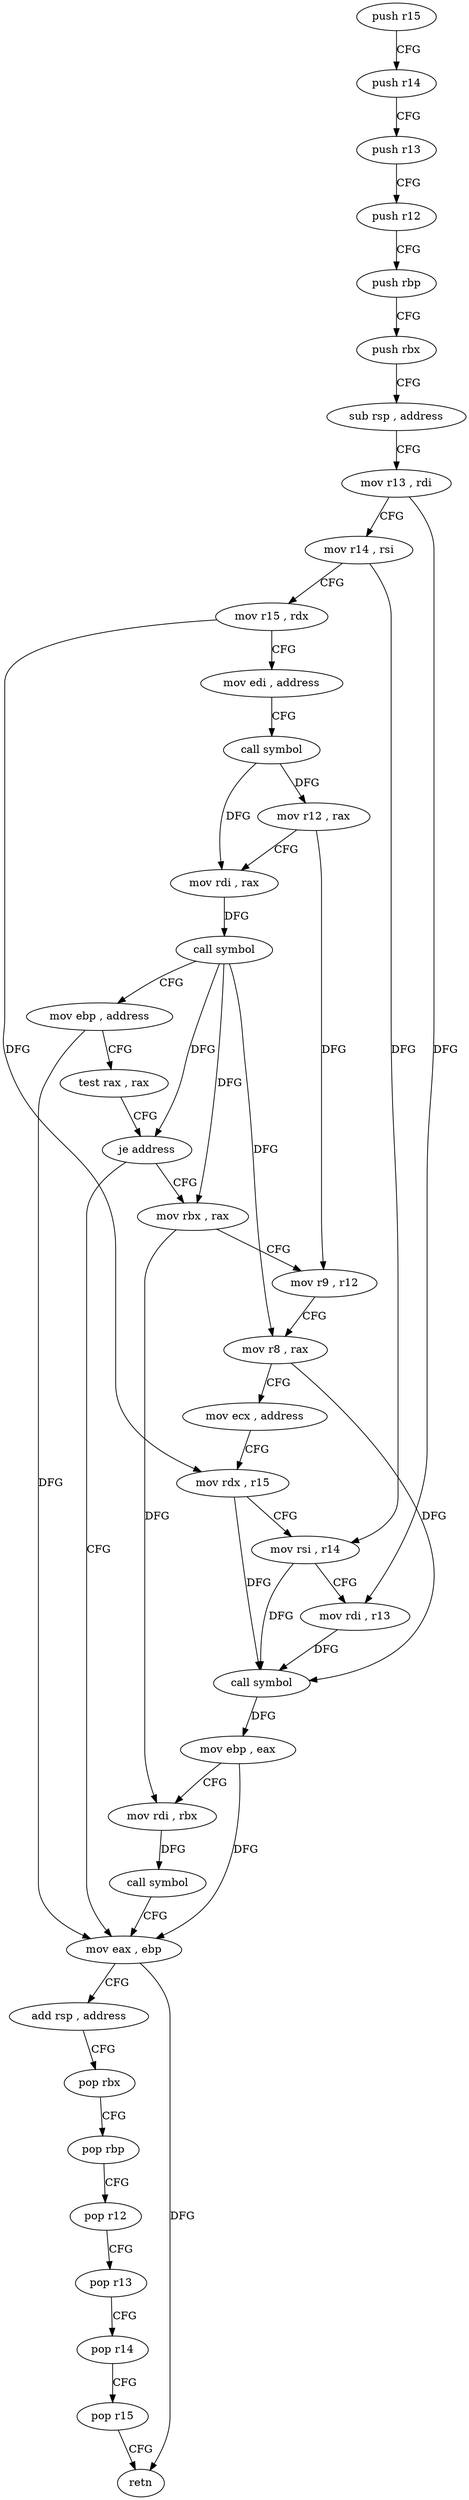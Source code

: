 digraph "func" {
"4311770" [label = "push r15" ]
"4311772" [label = "push r14" ]
"4311774" [label = "push r13" ]
"4311776" [label = "push r12" ]
"4311778" [label = "push rbp" ]
"4311779" [label = "push rbx" ]
"4311780" [label = "sub rsp , address" ]
"4311784" [label = "mov r13 , rdi" ]
"4311787" [label = "mov r14 , rsi" ]
"4311790" [label = "mov r15 , rdx" ]
"4311793" [label = "mov edi , address" ]
"4311798" [label = "call symbol" ]
"4311803" [label = "mov r12 , rax" ]
"4311806" [label = "mov rdi , rax" ]
"4311809" [label = "call symbol" ]
"4311814" [label = "mov ebp , address" ]
"4311819" [label = "test rax , rax" ]
"4311822" [label = "je address" ]
"4311862" [label = "mov eax , ebp" ]
"4311824" [label = "mov rbx , rax" ]
"4311864" [label = "add rsp , address" ]
"4311868" [label = "pop rbx" ]
"4311869" [label = "pop rbp" ]
"4311870" [label = "pop r12" ]
"4311872" [label = "pop r13" ]
"4311874" [label = "pop r14" ]
"4311876" [label = "pop r15" ]
"4311878" [label = "retn" ]
"4311827" [label = "mov r9 , r12" ]
"4311830" [label = "mov r8 , rax" ]
"4311833" [label = "mov ecx , address" ]
"4311838" [label = "mov rdx , r15" ]
"4311841" [label = "mov rsi , r14" ]
"4311844" [label = "mov rdi , r13" ]
"4311847" [label = "call symbol" ]
"4311852" [label = "mov ebp , eax" ]
"4311854" [label = "mov rdi , rbx" ]
"4311857" [label = "call symbol" ]
"4311770" -> "4311772" [ label = "CFG" ]
"4311772" -> "4311774" [ label = "CFG" ]
"4311774" -> "4311776" [ label = "CFG" ]
"4311776" -> "4311778" [ label = "CFG" ]
"4311778" -> "4311779" [ label = "CFG" ]
"4311779" -> "4311780" [ label = "CFG" ]
"4311780" -> "4311784" [ label = "CFG" ]
"4311784" -> "4311787" [ label = "CFG" ]
"4311784" -> "4311844" [ label = "DFG" ]
"4311787" -> "4311790" [ label = "CFG" ]
"4311787" -> "4311841" [ label = "DFG" ]
"4311790" -> "4311793" [ label = "CFG" ]
"4311790" -> "4311838" [ label = "DFG" ]
"4311793" -> "4311798" [ label = "CFG" ]
"4311798" -> "4311803" [ label = "DFG" ]
"4311798" -> "4311806" [ label = "DFG" ]
"4311803" -> "4311806" [ label = "CFG" ]
"4311803" -> "4311827" [ label = "DFG" ]
"4311806" -> "4311809" [ label = "DFG" ]
"4311809" -> "4311814" [ label = "CFG" ]
"4311809" -> "4311822" [ label = "DFG" ]
"4311809" -> "4311824" [ label = "DFG" ]
"4311809" -> "4311830" [ label = "DFG" ]
"4311814" -> "4311819" [ label = "CFG" ]
"4311814" -> "4311862" [ label = "DFG" ]
"4311819" -> "4311822" [ label = "CFG" ]
"4311822" -> "4311862" [ label = "CFG" ]
"4311822" -> "4311824" [ label = "CFG" ]
"4311862" -> "4311864" [ label = "CFG" ]
"4311862" -> "4311878" [ label = "DFG" ]
"4311824" -> "4311827" [ label = "CFG" ]
"4311824" -> "4311854" [ label = "DFG" ]
"4311864" -> "4311868" [ label = "CFG" ]
"4311868" -> "4311869" [ label = "CFG" ]
"4311869" -> "4311870" [ label = "CFG" ]
"4311870" -> "4311872" [ label = "CFG" ]
"4311872" -> "4311874" [ label = "CFG" ]
"4311874" -> "4311876" [ label = "CFG" ]
"4311876" -> "4311878" [ label = "CFG" ]
"4311827" -> "4311830" [ label = "CFG" ]
"4311830" -> "4311833" [ label = "CFG" ]
"4311830" -> "4311847" [ label = "DFG" ]
"4311833" -> "4311838" [ label = "CFG" ]
"4311838" -> "4311841" [ label = "CFG" ]
"4311838" -> "4311847" [ label = "DFG" ]
"4311841" -> "4311844" [ label = "CFG" ]
"4311841" -> "4311847" [ label = "DFG" ]
"4311844" -> "4311847" [ label = "DFG" ]
"4311847" -> "4311852" [ label = "DFG" ]
"4311852" -> "4311854" [ label = "CFG" ]
"4311852" -> "4311862" [ label = "DFG" ]
"4311854" -> "4311857" [ label = "DFG" ]
"4311857" -> "4311862" [ label = "CFG" ]
}
